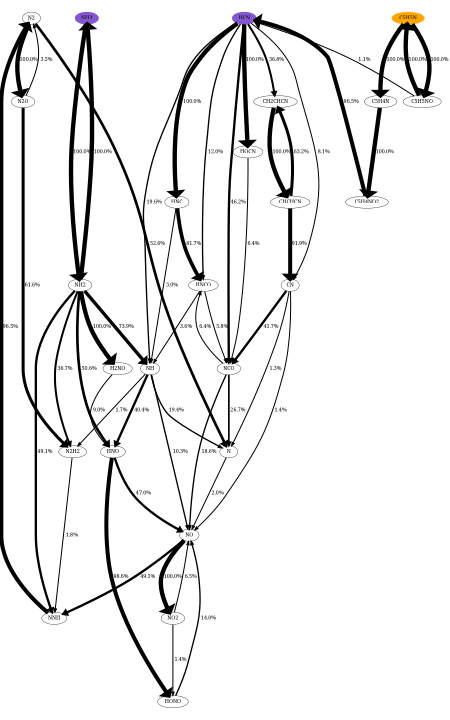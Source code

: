 digraph {
    graph [b="0,0,1558,558", rankdir=TB, center=true, splines=True, size="3,5!", dpi=400, ratio="fill"];
	NO -> NNH [label=" 49.1%" fontcolor=black fontname=serif fontsize=16 penwidth=7]
	NO -> NO2 [label=" 100.0%" fontcolor=black fontname=serif fontsize=16 penwidth=13]
	C5H5N -> C5H4N [label=" 100.0%" fontcolor=black fontname=serif fontsize=16 penwidth=13]
	C5H5N -> C5H5NO [label=" 100.0%" fontcolor=black fontname=serif fontsize=16 penwidth=13]
	NO2 -> HONO [label=" 1.4%" fontcolor=black fontname=serif fontsize=16 penwidth=3]
	NO2 -> NO [label=" 6.5%" fontcolor=black fontname=serif fontsize=16 penwidth=3]
	N2 -> N [label=" 52.6%" fontcolor=black fontname=serif fontsize=16 penwidth=8]
	N2 -> N2O [label=" 100.0%" fontcolor=black fontname=serif fontsize=16 penwidth=13]
	NNH -> N2 [label=" 96.5%" fontcolor=black fontname=serif fontsize=16 penwidth=12]
	NH3 -> NH2 [label=" 100.0%" fontcolor=black fontname=serif fontsize=16 penwidth=13]
	HCN -> NH [label=" 19.6%" fontcolor=black fontname=serif fontsize=16 penwidth=4]
	HCN -> HNC [label=" 100.0%" fontcolor=black fontname=serif fontsize=16 penwidth=13]
	HCN -> CN [label=" 8.1%" fontcolor=black fontname=serif fontsize=16 penwidth=3]
	HCN -> HNCO [label=" 12.0%" fontcolor=black fontname=serif fontsize=16 penwidth=4]
	HCN -> NCO [label=" 46.2%" fontcolor=black fontname=serif fontsize=16 penwidth=7]
	HCN -> CH2CHCN [label=" 36.8%" fontcolor=black fontname=serif fontsize=16 penwidth=6]
	HCN -> HOCN [label=" 100.0%" fontcolor=black fontname=serif fontsize=16 penwidth=13]
	C5H4N -> C5H4NO2 [label=" 100.0%" fontcolor=black fontname=serif fontsize=16 penwidth=13]
	C5H5NO -> HCN [label=" 1.1%" fontcolor=black fontname=serif fontsize=16 penwidth=3]
	C5H5NO -> C5H5N [label=" 100.0%" fontcolor=black fontname=serif fontsize=16 penwidth=13]
	HONO -> NO [label=" 14.0%" fontcolor=black fontname=serif fontsize=16 penwidth=4]
	N -> NO [label=" 2.0%" fontcolor=black fontname=serif fontsize=16 penwidth=3]
	N2O -> N2 [label=" 3.5%" fontcolor=black fontname=serif fontsize=16 penwidth=3]
	N2O -> N2H2 [label=" 61.6%" fontcolor=black fontname=serif fontsize=16 penwidth=9]
	NH2 -> N2H2 [label=" 36.7%" fontcolor=black fontname=serif fontsize=16 penwidth=6]
	NH2 -> NNH [label=" 49.1%" fontcolor=black fontname=serif fontsize=16 penwidth=7]
	NH2 -> NH [label=" 73.9%" fontcolor=black fontname=serif fontsize=16 penwidth=10]
	NH2 -> HNO [label=" 50.6%" fontcolor=black fontname=serif fontsize=16 penwidth=8]
	NH2 -> H2NO [label=" 100.0%" fontcolor=black fontname=serif fontsize=16 penwidth=13]
	NH2 -> NH3 [label=" 100.0%" fontcolor=black fontname=serif fontsize=16 penwidth=13]
	NH -> N2H2 [label=" 1.7%" fontcolor=black fontname=serif fontsize=16 penwidth=3]
	NH -> HNO [label=" 40.4%" fontcolor=black fontname=serif fontsize=16 penwidth=7]
	NH -> N [label=" 19.4%" fontcolor=black fontname=serif fontsize=16 penwidth=4]
	NH -> NO [label=" 10.3%" fontcolor=black fontname=serif fontsize=16 penwidth=4]
	HNC -> NH [label=" 3.0%" fontcolor=black fontname=serif fontsize=16 penwidth=3]
	HNC -> HNCO [label=" 81.7%" fontcolor=black fontname=serif fontsize=16 penwidth=11]
	CN -> N [label=" 1.3%" fontcolor=black fontname=serif fontsize=16 penwidth=3]
	CN -> NO [label=" 1.4%" fontcolor=black fontname=serif fontsize=16 penwidth=3]
	CN -> NCO [label=" 41.7%" fontcolor=black fontname=serif fontsize=16 penwidth=7]
	HNCO -> NH [label=" 3.6%" fontcolor=black fontname=serif fontsize=16 penwidth=3]
	HNCO -> NCO [label=" 5.8%" fontcolor=black fontname=serif fontsize=16 penwidth=3]
	NCO -> N [label=" 26.7%" fontcolor=black fontname=serif fontsize=16 penwidth=5]
	NCO -> NO [label=" 18.6%" fontcolor=black fontname=serif fontsize=16 penwidth=4]
	NCO -> HNCO [label=" 6.4%" fontcolor=black fontname=serif fontsize=16 penwidth=3]
	CH2CHCN -> CHCHCN [label=" 100.0%" fontcolor=black fontname=serif fontsize=16 penwidth=13]
	HOCN -> NCO [label=" 6.4%" fontcolor=black fontname=serif fontsize=16 penwidth=3]
	C5H4NO2 -> HCN [label=" 96.5%" fontcolor=black fontname=serif fontsize=16 penwidth=12]
	N2H2 -> NNH [label=" 1.8%" fontcolor=black fontname=serif fontsize=16 penwidth=3]
	HNO -> HONO [label=" 98.6%" fontcolor=black fontname=serif fontsize=16 penwidth=12]
	HNO -> NO [label=" 47.0%" fontcolor=black fontname=serif fontsize=16 penwidth=7]
	H2NO -> HNO [label=" 9.0%" fontcolor=black fontname=serif fontsize=16 penwidth=3]
	CHCHCN -> CN [label=" 91.9%" fontcolor=black fontname=serif fontsize=16 penwidth=12]
	CHCHCN -> CH2CHCN [label=" 63.2%" fontcolor=black fontname=serif fontsize=16 penwidth=9]
	NO [fontname=serif fontsize=16]
	C5H5N [fontname=serif fontsize=16]
	NO2 [fontname=serif fontsize=16]
	N2 [fontname=serif fontsize=16]
	NNH [fontname=serif fontsize=16]
	NH3 [fontname=serif fontsize=16]
	HCN [fontname=serif fontsize=16]
	C5H4N [fontname=serif fontsize=16]
	C5H5NO [fontname=serif fontsize=16]
	HONO [fontname=serif fontsize=16]
	N [fontname=serif fontsize=16]
	N2O [fontname=serif fontsize=16]
	NH2 [fontname=serif fontsize=16]
	NH [fontname=serif fontsize=16]
	HNC [fontname=serif fontsize=16]
	CN [fontname=serif fontsize=16]
	HNCO [fontname=serif fontsize=16]
	NCO [fontname=serif fontsize=16]
	CH2CHCN [fontname=serif fontsize=16]
	HOCN [fontname=serif fontsize=16]
	C5H4NO2 [fontname=serif fontsize=16]
	N2H2 [fontname=serif fontsize=16]
	HNO [fontname=serif fontsize=16]
	H2NO [fontname=serif fontsize=16]
	CHCHCN [fontname=serif fontsize=16]
	HCN [color="#500dbab1" fillcolor="#500dbab1" style=filled]
	NH3 [color="#500dbab1" fillcolor="#500dbab1" style=filled]
	C5H5N [color=orange fillcolor=orange style=filled]

    {rank="source"; C5H5N,NH3,HCN,N2}
}